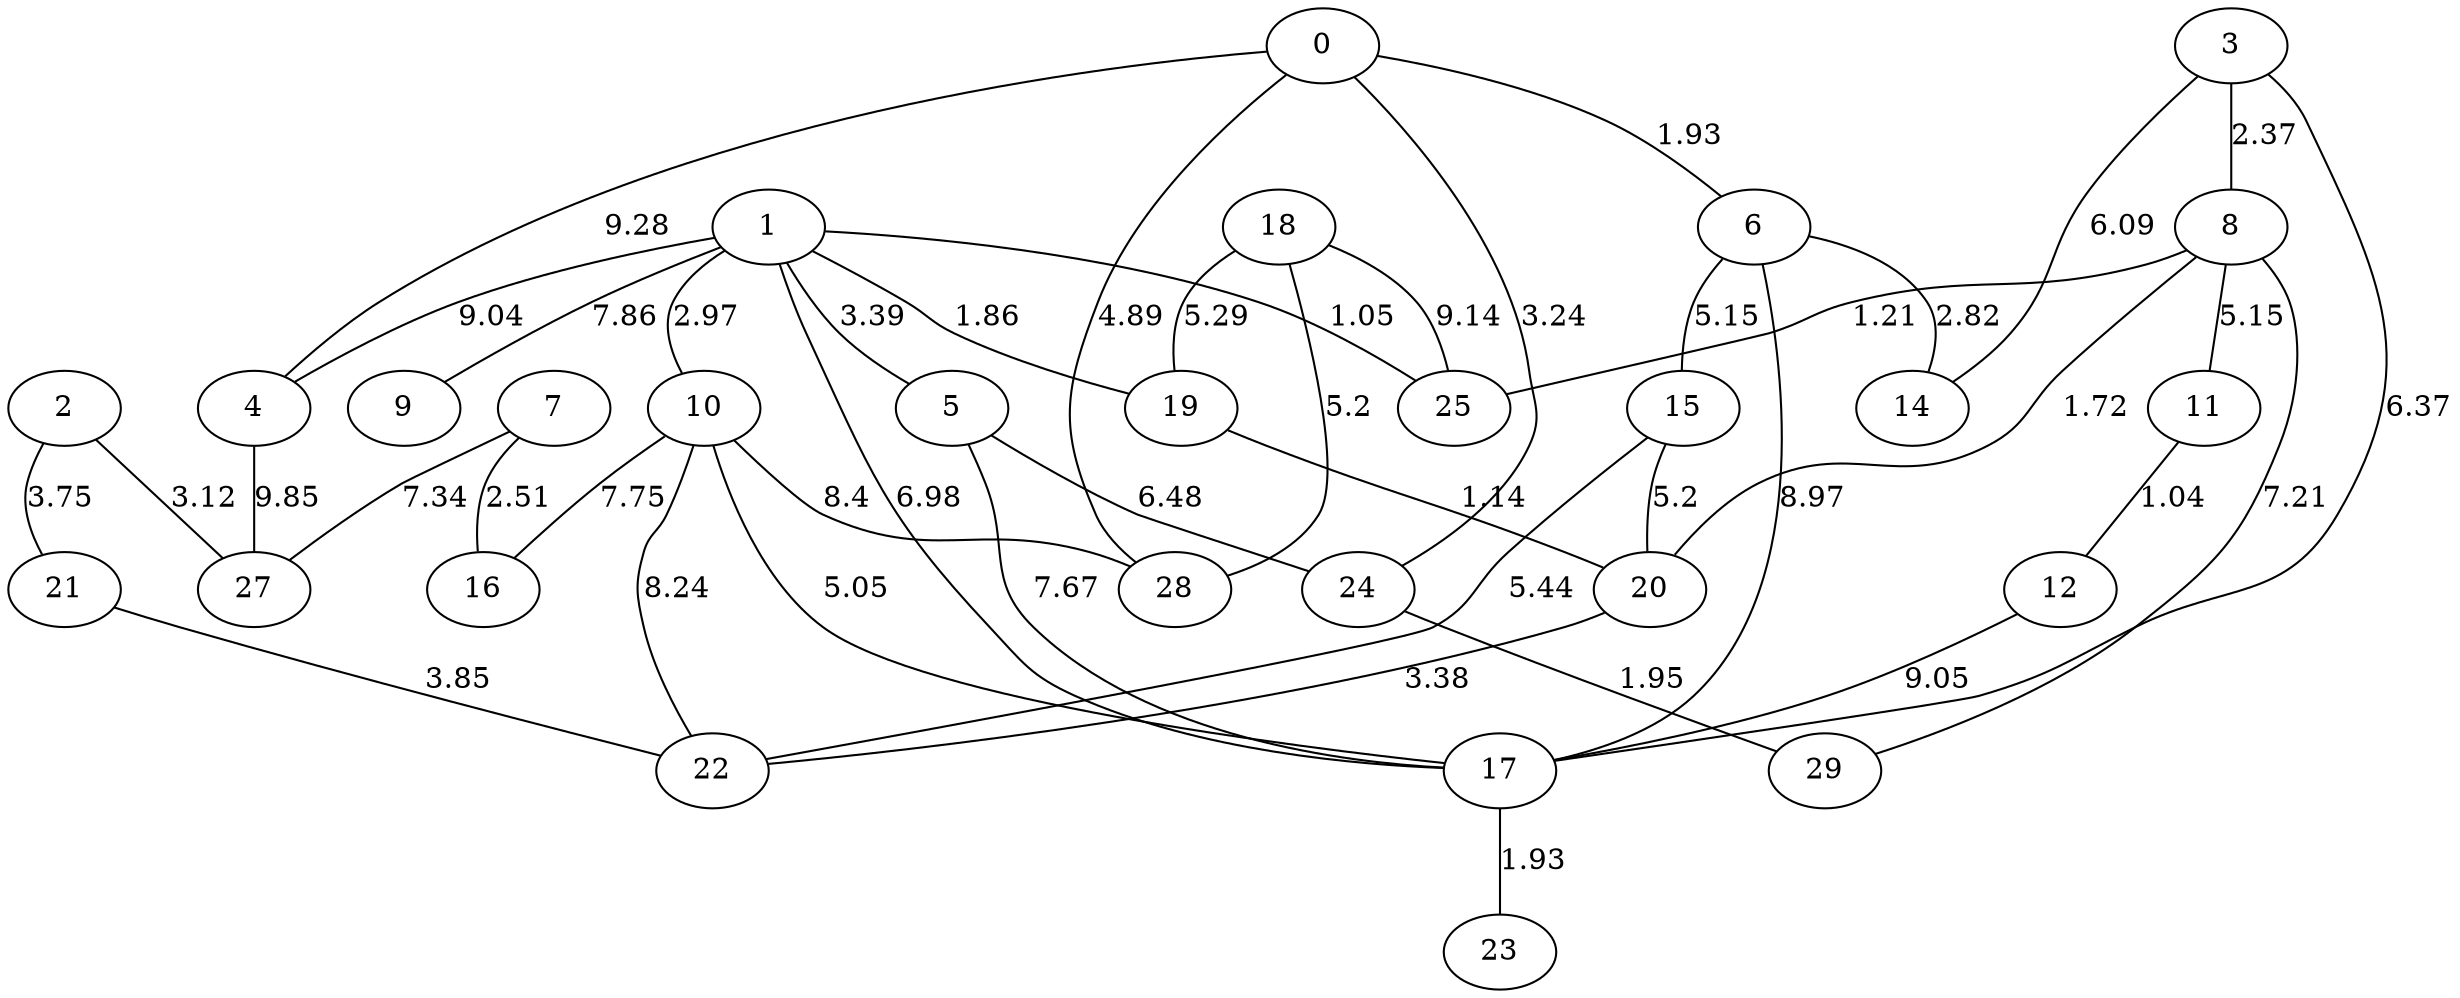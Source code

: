 graph G {
"0";
"1";
"2";
"3";
"4";
"5";
"6";
"7";
"8";
"9";
"10";
"11";
"12";
"14";
"15";
"16";
"17";
"18";
"19";
"20";
"21";
"22";
"23";
"24";
"25";
"27";
"28";
"29";
    "10" -- "17"[label="5.05", len="5.05"];
    "15" -- "20"[label="5.2", len="5.2"];
    "1" -- "17"[label="6.98", len="6.98"];
    "4" -- "27"[label="9.85", len="9.85"];
    "7" -- "16"[label="2.51", len="2.51"];
    "18" -- "19"[label="5.29", len="5.29"];
    "6" -- "17"[label="8.97", len="8.97"];
    "3" -- "17"[label="6.37", len="6.37"];
    "3" -- "14"[label="6.09", len="6.09"];
    "6" -- "14"[label="2.82", len="2.82"];
    "0" -- "28"[label="4.89", len="4.89"];
    "1" -- "25"[label="1.05", len="1.05"];
    "0" -- "24"[label="3.24", len="3.24"];
    "8" -- "20"[label="1.72", len="1.72"];
    "1" -- "5"[label="3.39", len="3.39"];
    "8" -- "29"[label="7.21", len="7.21"];
    "12" -- "17"[label="9.05", len="9.05"];
    "0" -- "4"[label="9.28", len="9.28"];
    "1" -- "10"[label="2.97", len="2.97"];
    "17" -- "23"[label="1.93", len="1.93"];
    "10" -- "22"[label="8.24", len="8.24"];
    "6" -- "15"[label="5.15", len="5.15"];
    "2" -- "27"[label="3.12", len="3.12"];
    "8" -- "25"[label="1.21", len="1.21"];
    "15" -- "22"[label="5.44", len="5.44"];
    "20" -- "22"[label="3.38", len="3.38"];
    "5" -- "17"[label="7.67", len="7.67"];
    "7" -- "27"[label="7.34", len="7.34"];
    "8" -- "11"[label="5.15", len="5.15"];
    "1" -- "4"[label="9.04", len="9.04"];
    "5" -- "24"[label="6.48", len="6.48"];
    "1" -- "19"[label="1.86", len="1.86"];
    "1" -- "9"[label="7.86", len="7.86"];
    "18" -- "28"[label="5.2", len="5.2"];
    "11" -- "12"[label="1.04", len="1.04"];
    "10" -- "28"[label="8.4", len="8.4"];
    "19" -- "20"[label="1.14", len="1.14"];
    "24" -- "29"[label="1.95", len="1.95"];
    "18" -- "25"[label="9.14", len="9.14"];
    "21" -- "22"[label="3.85", len="3.85"];
    "10" -- "16"[label="7.75", len="7.75"];
    "2" -- "21"[label="3.75", len="3.75"];
    "3" -- "8"[label="2.37", len="2.37"];
    "0" -- "6"[label="1.93", len="1.93"];
}

